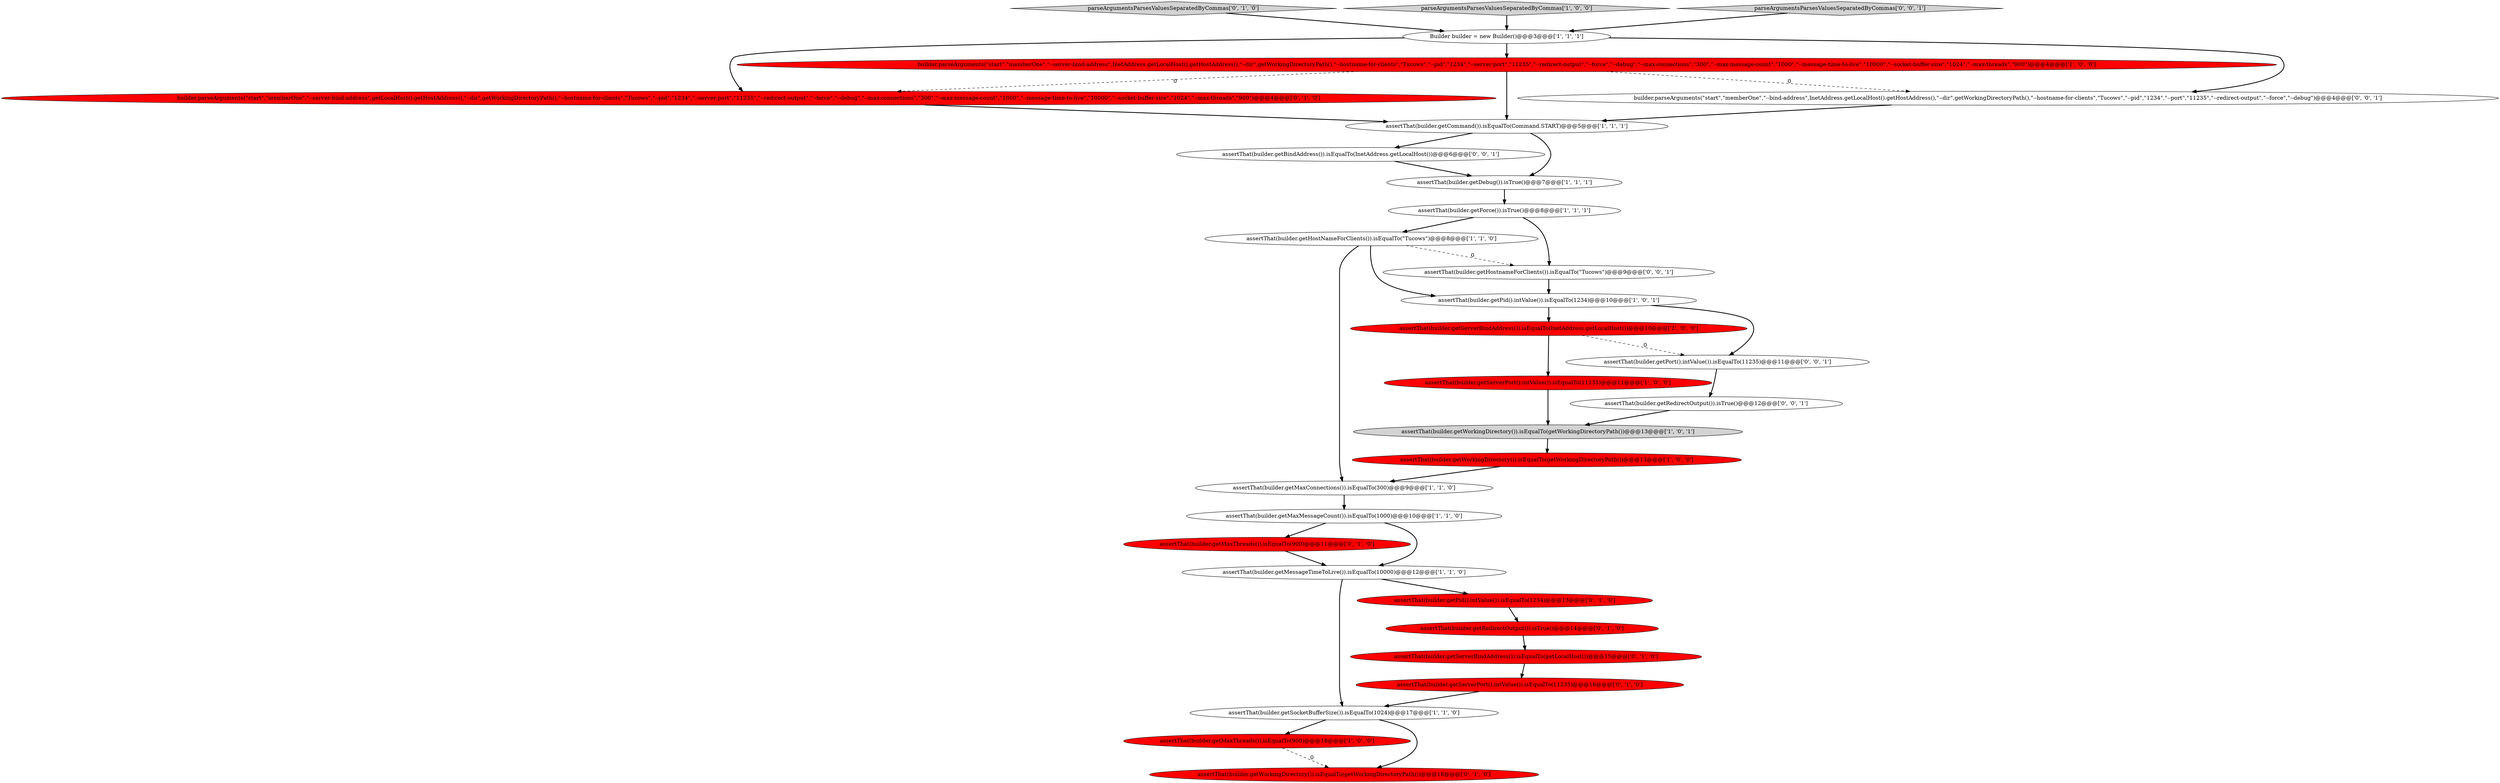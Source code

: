digraph {
6 [style = filled, label = "assertThat(builder.getMaxThreads()).isEqualTo(900)@@@18@@@['1', '0', '0']", fillcolor = red, shape = ellipse image = "AAA1AAABBB1BBB"];
19 [style = filled, label = "assertThat(builder.getPid().intValue()).isEqualTo(1234)@@@13@@@['0', '1', '0']", fillcolor = red, shape = ellipse image = "AAA1AAABBB2BBB"];
8 [style = filled, label = "assertThat(builder.getMaxConnections()).isEqualTo(300)@@@9@@@['1', '1', '0']", fillcolor = white, shape = ellipse image = "AAA0AAABBB1BBB"];
21 [style = filled, label = "assertThat(builder.getRedirectOutput()).isTrue()@@@14@@@['0', '1', '0']", fillcolor = red, shape = ellipse image = "AAA1AAABBB2BBB"];
25 [style = filled, label = "assertThat(builder.getBindAddress()).isEqualTo(InetAddress.getLocalHost())@@@6@@@['0', '0', '1']", fillcolor = white, shape = ellipse image = "AAA0AAABBB3BBB"];
2 [style = filled, label = "Builder builder = new Builder()@@@3@@@['1', '1', '1']", fillcolor = white, shape = ellipse image = "AAA0AAABBB1BBB"];
26 [style = filled, label = "assertThat(builder.getPort().intValue()).isEqualTo(11235)@@@11@@@['0', '0', '1']", fillcolor = white, shape = ellipse image = "AAA0AAABBB3BBB"];
20 [style = filled, label = "assertThat(builder.getWorkingDirectory()).isEqualTo(getWorkingDirectoryPath())@@@18@@@['0', '1', '0']", fillcolor = red, shape = ellipse image = "AAA1AAABBB2BBB"];
0 [style = filled, label = "assertThat(builder.getHostNameForClients()).isEqualTo(\"Tucows\")@@@8@@@['1', '1', '0']", fillcolor = white, shape = ellipse image = "AAA0AAABBB1BBB"];
9 [style = filled, label = "assertThat(builder.getServerPort().intValue()).isEqualTo(11235)@@@11@@@['1', '0', '0']", fillcolor = red, shape = ellipse image = "AAA1AAABBB1BBB"];
10 [style = filled, label = "assertThat(builder.getSocketBufferSize()).isEqualTo(1024)@@@17@@@['1', '1', '0']", fillcolor = white, shape = ellipse image = "AAA0AAABBB1BBB"];
29 [style = filled, label = "assertThat(builder.getHostnameForClients()).isEqualTo(\"Tucows\")@@@9@@@['0', '0', '1']", fillcolor = white, shape = ellipse image = "AAA0AAABBB3BBB"];
1 [style = filled, label = "assertThat(builder.getServerBindAddress()).isEqualTo(InetAddress.getLocalHost())@@@10@@@['1', '0', '0']", fillcolor = red, shape = ellipse image = "AAA1AAABBB1BBB"];
14 [style = filled, label = "assertThat(builder.getMessageTimeToLive()).isEqualTo(10000)@@@12@@@['1', '1', '0']", fillcolor = white, shape = ellipse image = "AAA0AAABBB1BBB"];
24 [style = filled, label = "builder.parseArguments(\"start\",\"memberOne\",\"--server-bind-address\",getLocalHost().getHostAddress(),\"--dir\",getWorkingDirectoryPath(),\"--hostname-for-clients\",\"Tucows\",\"--pid\",\"1234\",\"--server-port\",\"11235\",\"--redirect-output\",\"--force\",\"--debug\",\"--max-connections\",\"300\",\"--max-message-count\",\"1000\",\"--message-time-to-live\",\"10000\",\"--socket-buffer-size\",\"1024\",\"--max-threads\",\"900\")@@@4@@@['0', '1', '0']", fillcolor = red, shape = ellipse image = "AAA1AAABBB2BBB"];
17 [style = filled, label = "parseArgumentsParsesValuesSeparatedByCommas['0', '1', '0']", fillcolor = lightgray, shape = diamond image = "AAA0AAABBB2BBB"];
11 [style = filled, label = "assertThat(builder.getCommand()).isEqualTo(Command.START)@@@5@@@['1', '1', '1']", fillcolor = white, shape = ellipse image = "AAA0AAABBB1BBB"];
16 [style = filled, label = "parseArgumentsParsesValuesSeparatedByCommas['1', '0', '0']", fillcolor = lightgray, shape = diamond image = "AAA0AAABBB1BBB"];
13 [style = filled, label = "assertThat(builder.getPid().intValue()).isEqualTo(1234)@@@10@@@['1', '0', '1']", fillcolor = white, shape = ellipse image = "AAA0AAABBB1BBB"];
7 [style = filled, label = "builder.parseArguments(\"start\",\"memberOne\",\"--server-bind-address\",InetAddress.getLocalHost().getHostAddress(),\"--dir\",getWorkingDirectoryPath(),\"--hostname-for-clients\",\"Tucows\",\"--pid\",\"1234\",\"--server-port\",\"11235\",\"--redirect-output\",\"--force\",\"--debug\",\"--max-connections\",\"300\",\"--max-message-count\",\"1000\",\"--message-time-to-live\",\"10000\",\"--socket-buffer-size\",\"1024\",\"--max-threads\",\"900\")@@@4@@@['1', '0', '0']", fillcolor = red, shape = ellipse image = "AAA1AAABBB1BBB"];
4 [style = filled, label = "assertThat(builder.getWorkingDirectory()).isEqualTo(getWorkingDirectoryPath())@@@13@@@['1', '0', '1']", fillcolor = lightgray, shape = ellipse image = "AAA0AAABBB1BBB"];
23 [style = filled, label = "assertThat(builder.getServerBindAddress()).isEqualTo(getLocalHost())@@@15@@@['0', '1', '0']", fillcolor = red, shape = ellipse image = "AAA1AAABBB2BBB"];
27 [style = filled, label = "parseArgumentsParsesValuesSeparatedByCommas['0', '0', '1']", fillcolor = lightgray, shape = diamond image = "AAA0AAABBB3BBB"];
3 [style = filled, label = "assertThat(builder.getForce()).isTrue()@@@8@@@['1', '1', '1']", fillcolor = white, shape = ellipse image = "AAA0AAABBB1BBB"];
5 [style = filled, label = "assertThat(builder.getDebug()).isTrue()@@@7@@@['1', '1', '1']", fillcolor = white, shape = ellipse image = "AAA0AAABBB1BBB"];
28 [style = filled, label = "builder.parseArguments(\"start\",\"memberOne\",\"--bind-address\",InetAddress.getLocalHost().getHostAddress(),\"--dir\",getWorkingDirectoryPath(),\"--hostname-for-clients\",\"Tucows\",\"--pid\",\"1234\",\"--port\",\"11235\",\"--redirect-output\",\"--force\",\"--debug\")@@@4@@@['0', '0', '1']", fillcolor = white, shape = ellipse image = "AAA0AAABBB3BBB"];
18 [style = filled, label = "assertThat(builder.getMaxThreads()).isEqualTo(900)@@@11@@@['0', '1', '0']", fillcolor = red, shape = ellipse image = "AAA1AAABBB2BBB"];
12 [style = filled, label = "assertThat(builder.getMaxMessageCount()).isEqualTo(1000)@@@10@@@['1', '1', '0']", fillcolor = white, shape = ellipse image = "AAA0AAABBB1BBB"];
22 [style = filled, label = "assertThat(builder.getServerPort().intValue()).isEqualTo(11235)@@@16@@@['0', '1', '0']", fillcolor = red, shape = ellipse image = "AAA1AAABBB2BBB"];
15 [style = filled, label = "assertThat(builder.getWorkingDirectory()).isEqualTo(getWorkingDirectoryPath())@@@13@@@['1', '0', '0']", fillcolor = red, shape = ellipse image = "AAA1AAABBB1BBB"];
30 [style = filled, label = "assertThat(builder.getRedirectOutput()).isTrue()@@@12@@@['0', '0', '1']", fillcolor = white, shape = ellipse image = "AAA0AAABBB3BBB"];
5->3 [style = bold, label=""];
10->20 [style = bold, label=""];
7->11 [style = bold, label=""];
0->13 [style = bold, label=""];
6->20 [style = dashed, label="0"];
1->26 [style = dashed, label="0"];
9->4 [style = bold, label=""];
28->11 [style = bold, label=""];
4->15 [style = bold, label=""];
14->10 [style = bold, label=""];
14->19 [style = bold, label=""];
16->2 [style = bold, label=""];
10->6 [style = bold, label=""];
13->1 [style = bold, label=""];
1->9 [style = bold, label=""];
3->0 [style = bold, label=""];
29->13 [style = bold, label=""];
26->30 [style = bold, label=""];
11->5 [style = bold, label=""];
23->22 [style = bold, label=""];
17->2 [style = bold, label=""];
7->24 [style = dashed, label="0"];
13->26 [style = bold, label=""];
7->28 [style = dashed, label="0"];
24->11 [style = bold, label=""];
30->4 [style = bold, label=""];
0->29 [style = dashed, label="0"];
12->18 [style = bold, label=""];
12->14 [style = bold, label=""];
0->8 [style = bold, label=""];
22->10 [style = bold, label=""];
25->5 [style = bold, label=""];
2->7 [style = bold, label=""];
2->24 [style = bold, label=""];
2->28 [style = bold, label=""];
18->14 [style = bold, label=""];
15->8 [style = bold, label=""];
8->12 [style = bold, label=""];
3->29 [style = bold, label=""];
27->2 [style = bold, label=""];
11->25 [style = bold, label=""];
21->23 [style = bold, label=""];
19->21 [style = bold, label=""];
}
